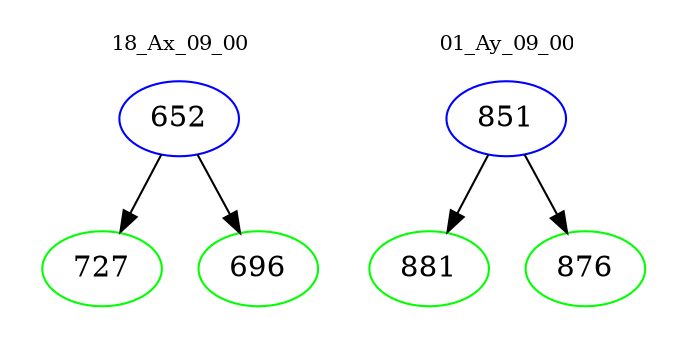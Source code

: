 digraph{
subgraph cluster_0 {
color = white
label = "18_Ax_09_00";
fontsize=10;
T0_652 [label="652", color="blue"]
T0_652 -> T0_727 [color="black"]
T0_727 [label="727", color="green"]
T0_652 -> T0_696 [color="black"]
T0_696 [label="696", color="green"]
}
subgraph cluster_1 {
color = white
label = "01_Ay_09_00";
fontsize=10;
T1_851 [label="851", color="blue"]
T1_851 -> T1_881 [color="black"]
T1_881 [label="881", color="green"]
T1_851 -> T1_876 [color="black"]
T1_876 [label="876", color="green"]
}
}
